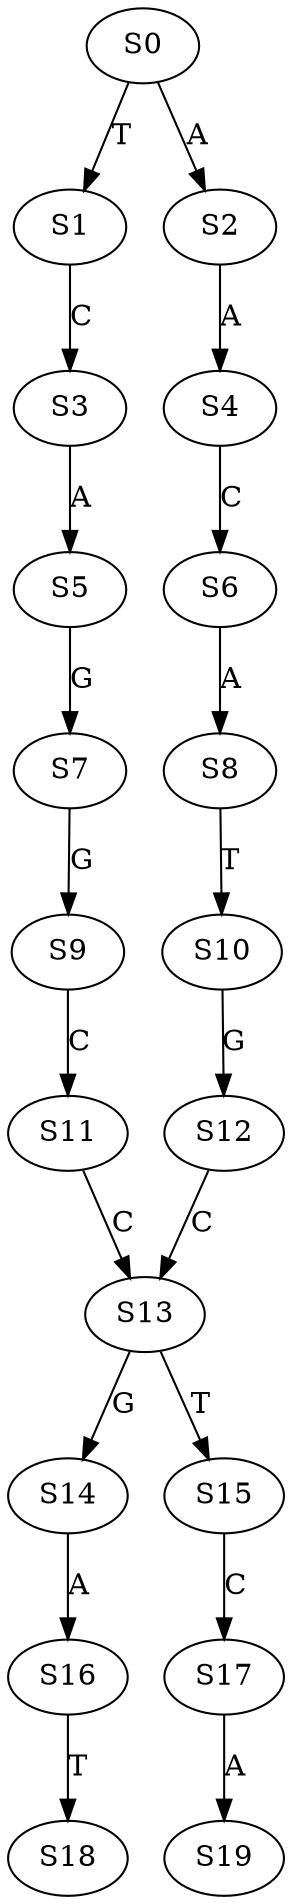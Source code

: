 strict digraph  {
	S0 -> S1 [ label = T ];
	S0 -> S2 [ label = A ];
	S1 -> S3 [ label = C ];
	S2 -> S4 [ label = A ];
	S3 -> S5 [ label = A ];
	S4 -> S6 [ label = C ];
	S5 -> S7 [ label = G ];
	S6 -> S8 [ label = A ];
	S7 -> S9 [ label = G ];
	S8 -> S10 [ label = T ];
	S9 -> S11 [ label = C ];
	S10 -> S12 [ label = G ];
	S11 -> S13 [ label = C ];
	S12 -> S13 [ label = C ];
	S13 -> S14 [ label = G ];
	S13 -> S15 [ label = T ];
	S14 -> S16 [ label = A ];
	S15 -> S17 [ label = C ];
	S16 -> S18 [ label = T ];
	S17 -> S19 [ label = A ];
}
